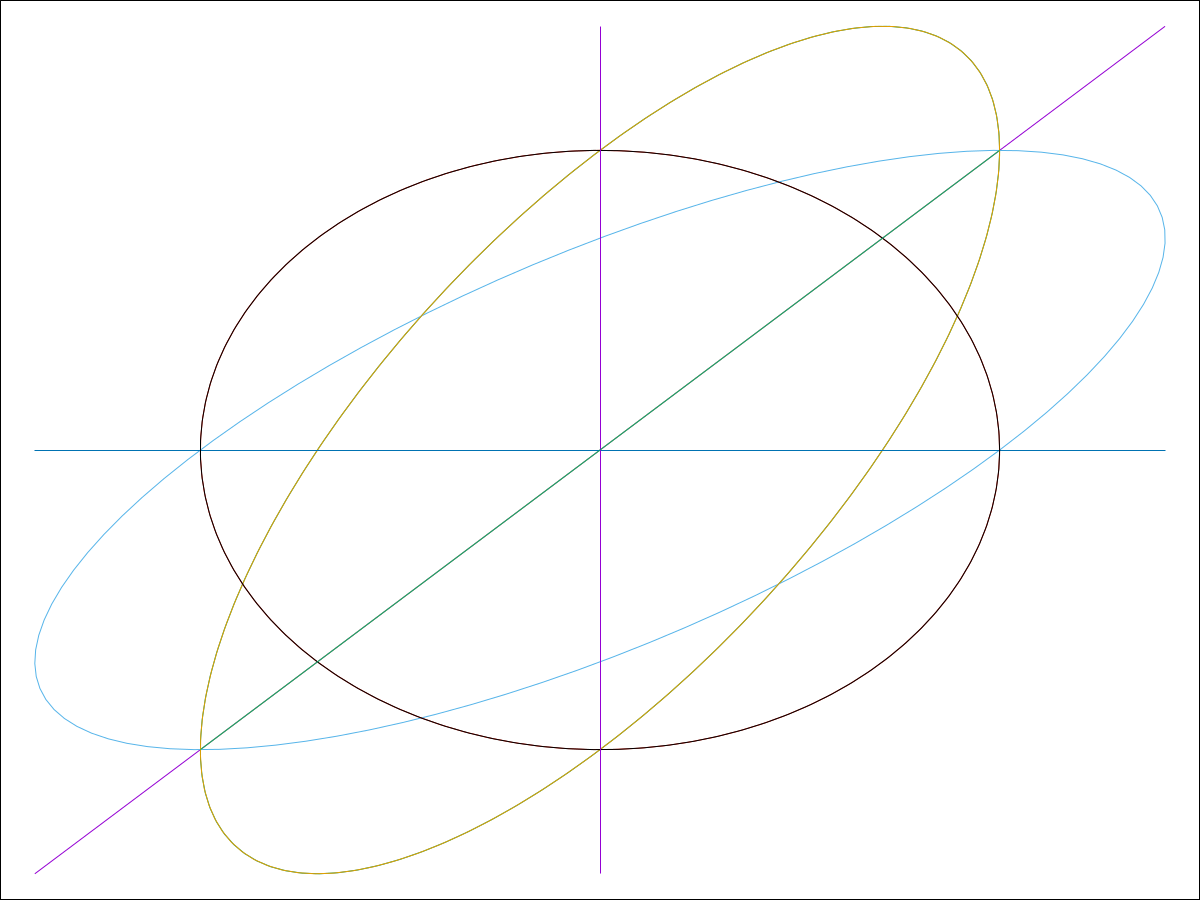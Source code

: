 set terminal epslatex color size 5cm, 5cm
set output 'xfiles-gnuplottex-fig1.tex'
            set macros
            set parametric
            set trange [0:pi]

            set key left top
            set xlabel '$q_1$'
            set ylabel '$q_2$'
            set title '$\zeta = 0$'

            set xrange [-1.5:1.5]
            set yrange [-1.5:1.5]

            set lmargin at screen 0
            set bmargin at screen 0
            set rmargin at screen 1
            set tmargin at screen 1
            unset xtics
            unset ytics

            q1(q10,q20,p10,p20,t) = p10*sin(2*t) + q10*cos(2*t)
            q2(q10,q20,p10,p20,t) = p20*sin(2*t) + q20*cos(2*t)

            comb = \
                '1,1,1,1  1,1,0,1  1,0,1,1  0,1,1,1  1,1,0,0   1,0,1,0  0,1,1,0  1,0,0,1  0,1,0,1  0,0,1,1'
            macro = ''
            do for [i=1:words(comb)] {
                w = word(comb,i)
                if (!(macro eq '')) { macro = macro . ', '}
                macro = macro . 'q1('.w.',t), q2('.w.',t) not'
            }

            plot @macro
        
